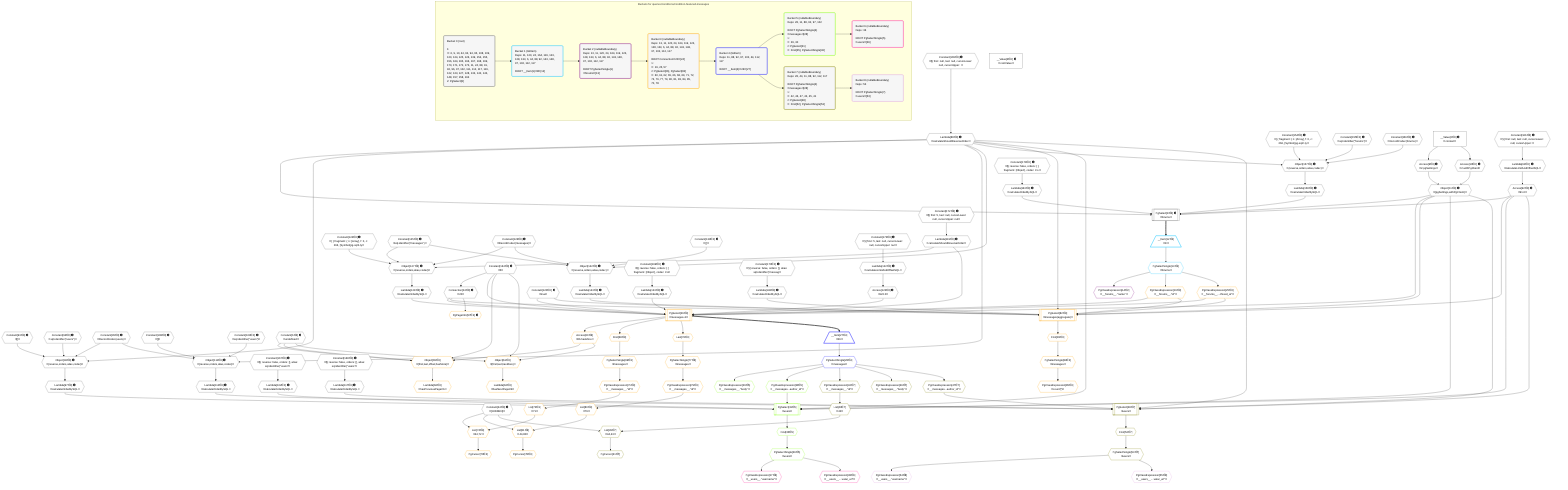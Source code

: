 %%{init: {'themeVariables': { 'fontSize': '12px'}}}%%
graph TD
    classDef path fill:#eee,stroke:#000,color:#000
    classDef plan fill:#fff,stroke-width:1px,color:#000
    classDef itemplan fill:#fff,stroke-width:2px,color:#000
    classDef unbatchedplan fill:#dff,stroke-width:1px,color:#000
    classDef sideeffectplan fill:#fcc,stroke-width:2px,color:#000
    classDef bucket fill:#f6f6f6,color:#000,stroke-width:2px,text-align:left


    %% plan dependencies
    PgSelect8[["PgSelect[8∈0] ➊<br />ᐸforumsᐳ"]]:::plan
    Object11{{"Object[11∈0] ➊<br />ᐸ{pgSettings,withPgClient}ᐳ"}}:::plan
    Lambda88{{"Lambda[88∈0] ➊<br />ᐸcalculateShouldReverseOrderᐳ"}}:::plan
    Access92{{"Access[92∈0] ➊<br />ᐸ91.0ᐳ"}}:::plan
    Lambda158{{"Lambda[158∈0] ➊<br />ᐸcalculateOrderBySQLᐳ"}}:::plan
    Lambda163{{"Lambda[163∈0] ➊<br />ᐸcalculateOrderBySQLᐳ"}}:::plan
    Object11 & Lambda88 & Access92 & Lambda158 & Lambda163 --> PgSelect8
    Object96{{"Object[96∈0] ➊<br />ᐸ{reverse,orders,alias,codec}ᐳ"}}:::plan
    Constant93{{"Constant[93∈0] ➊<br />ᐸ[]ᐳ"}}:::plan
    Constant94{{"Constant[94∈0] ➊<br />ᐸsql.identifier(”users”)ᐳ"}}:::plan
    Constant95{{"Constant[95∈0] ➊<br />ᐸRecordCodec(users)ᐳ"}}:::plan
    Lambda88 & Constant93 & Constant94 & Constant95 --> Object96
    Object111{{"Object[111∈0] ➊<br />ᐸ{reverse,orders,alias,codec}ᐳ"}}:::plan
    Constant108{{"Constant[108∈0] ➊<br />ᐸ[]ᐳ"}}:::plan
    Constant109{{"Constant[109∈0] ➊<br />ᐸsql.identifier(”users”)ᐳ"}}:::plan
    Lambda88 & Constant108 & Constant109 & Constant95 --> Object111
    Object127{{"Object[127∈0] ➊<br />ᐸ{reverse,orders,alias,codec}ᐳ"}}:::plan
    Lambda119{{"Lambda[119∈0] ➊<br />ᐸcalculateShouldReverseOrderᐳ"}}:::plan
    Constant124{{"Constant[124∈0] ➊<br />ᐸ[ { fragment: { n: [Array], f: 0, c: 266, [Symbol(pg-sql2-tyᐳ"}}:::plan
    Constant125{{"Constant[125∈0] ➊<br />ᐸsql.identifier(”messages”)ᐳ"}}:::plan
    Constant126{{"Constant[126∈0] ➊<br />ᐸRecordCodec(messages)ᐳ"}}:::plan
    Lambda119 & Constant124 & Constant125 & Constant126 --> Object127
    Object142{{"Object[142∈0] ➊<br />ᐸ{reverse,orders,alias,codec}ᐳ"}}:::plan
    Constant139{{"Constant[139∈0] ➊<br />ᐸ[]ᐳ"}}:::plan
    Lambda88 & Constant139 & Constant125 & Constant126 --> Object142
    Object157{{"Object[157∈0] ➊<br />ᐸ{reverse,orders,alias,codec}ᐳ"}}:::plan
    Constant154{{"Constant[154∈0] ➊<br />ᐸ[ { fragment: { n: [Array], f: 0, c: 266, [Symbol(pg-sql2-tyᐳ"}}:::plan
    Constant155{{"Constant[155∈0] ➊<br />ᐸsql.identifier(”forums”)ᐳ"}}:::plan
    Constant156{{"Constant[156∈0] ➊<br />ᐸRecordCodec(forums)ᐳ"}}:::plan
    Lambda88 & Constant154 & Constant155 & Constant156 --> Object157
    Access9{{"Access[9∈0] ➊<br />ᐸ2.pgSettingsᐳ"}}:::plan
    Access10{{"Access[10∈0] ➊<br />ᐸ2.withPgClientᐳ"}}:::plan
    Access9 & Access10 --> Object11
    __Value2["__Value[2∈0] ➊<br />ᐸcontextᐳ"]:::plan
    __Value2 --> Access9
    __Value2 --> Access10
    Connection24{{"Connection[24∈0] ➊<br />ᐸ20ᐳ"}}:::plan
    Constant164{{"Constant[164∈0] ➊<br />ᐸ5ᐳ"}}:::plan
    Constant164 --> Connection24
    Constant165{{"Constant[165∈0] ➊<br />ᐸ§{ first: null, last: null, cursorLower: null, cursorUpper: ᐳ"}}:::plan
    Constant165 --> Lambda88
    Lambda91{{"Lambda[91∈0] ➊<br />ᐸcalculateLimitAndOffsetSQLᐳ"}}:::plan
    Constant166{{"Constant[166∈0] ➊<br />ᐸ§{ first: null, last: null, cursorLower: null, cursorUpper: ᐳ"}}:::plan
    Constant166 --> Lambda91
    Lambda91 --> Access92
    Lambda97{{"Lambda[97∈0] ➊<br />ᐸcalculateOrderBySQLᐳ"}}:::plan
    Object96 --> Lambda97
    Lambda102{{"Lambda[102∈0] ➊<br />ᐸcalculateOrderBySQLᐳ"}}:::plan
    Constant167{{"Constant[167∈0] ➊<br />ᐸ§{ reverse: false, orders: [], alias: sql.identifier(”users”ᐳ"}}:::plan
    Constant167 --> Lambda102
    Lambda112{{"Lambda[112∈0] ➊<br />ᐸcalculateOrderBySQLᐳ"}}:::plan
    Object111 --> Lambda112
    Lambda117{{"Lambda[117∈0] ➊<br />ᐸcalculateOrderBySQLᐳ"}}:::plan
    Constant168{{"Constant[168∈0] ➊<br />ᐸ§{ reverse: false, orders: [], alias: sql.identifier(”users”ᐳ"}}:::plan
    Constant168 --> Lambda117
    Constant172{{"Constant[172∈0] ➊<br />ᐸ§{ first: 5, last: null, cursorLower: null, cursorUpper: nulᐳ"}}:::plan
    Constant172 --> Lambda119
    Lambda122{{"Lambda[122∈0] ➊<br />ᐸcalculateLimitAndOffsetSQLᐳ"}}:::plan
    Constant173{{"Constant[173∈0] ➊<br />ᐸ§{ first: 5, last: null, cursorLower: null, cursorUpper: nulᐳ"}}:::plan
    Constant173 --> Lambda122
    Access123{{"Access[123∈0] ➊<br />ᐸ122.0ᐳ"}}:::plan
    Lambda122 --> Access123
    Lambda128{{"Lambda[128∈0] ➊<br />ᐸcalculateOrderBySQLᐳ"}}:::plan
    Object127 --> Lambda128
    Lambda133{{"Lambda[133∈0] ➊<br />ᐸcalculateOrderBySQLᐳ"}}:::plan
    Constant169{{"Constant[169∈0] ➊<br />ᐸ§{ reverse: false, orders: [ { fragment: [Object], codec: Coᐳ"}}:::plan
    Constant169 --> Lambda133
    Lambda143{{"Lambda[143∈0] ➊<br />ᐸcalculateOrderBySQLᐳ"}}:::plan
    Object142 --> Lambda143
    Lambda148{{"Lambda[148∈0] ➊<br />ᐸcalculateOrderBySQLᐳ"}}:::plan
    Constant170{{"Constant[170∈0] ➊<br />ᐸ§{ reverse: false, orders: [], alias: sql.identifier(”messagᐳ"}}:::plan
    Constant170 --> Lambda148
    Object157 --> Lambda158
    Constant171{{"Constant[171∈0] ➊<br />ᐸ§{ reverse: false, orders: [ { fragment: [Object], codec: Coᐳ"}}:::plan
    Constant171 --> Lambda163
    __Value4["__Value[4∈0] ➊<br />ᐸrootValueᐳ"]:::plan
    Constant6{{"Constant[6∈0] ➊<br />ᐸundefinedᐳ"}}:::plan
    Constant44{{"Constant[44∈0] ➊<br />ᐸ[HIDDEN]ᐳ"}}:::plan
    Constant120{{"Constant[120∈0] ➊<br />ᐸtrueᐳ"}}:::plan
    __Item12[/"__Item[12∈1]<br />ᐸ8ᐳ"\]:::itemplan
    PgSelect8 ==> __Item12
    PgSelectSingle13{{"PgSelectSingle[13∈1]<br />ᐸforumsᐳ"}}:::plan
    __Item12 --> PgSelectSingle13
    PgClassExpression14{{"PgClassExpression[14∈2]<br />ᐸ__forums__.”name”ᐳ"}}:::plan
    PgSelectSingle13 --> PgClassExpression14
    PgSelect26[["PgSelect[26∈3]<br />ᐸmessages+1ᐳ"]]:::plan
    PgClassExpression19{{"PgClassExpression[19∈3]<br />ᐸ__forums__.”id”ᐳ"}}:::plan
    PgClassExpression25{{"PgClassExpression[25∈3]<br />ᐸ__forums__...chived_at”ᐳ"}}:::plan
    Object11 & PgClassExpression19 & Constant120 & PgClassExpression25 & Connection24 & Constant164 & Lambda119 & Access123 & Lambda128 & Lambda133 --> PgSelect26
    PgSelect82[["PgSelect[82∈3]<br />ᐸmessages(aggregate)ᐳ"]]:::plan
    Object11 & PgClassExpression19 & Constant120 & PgClassExpression25 & Connection24 & Lambda88 & Access92 & Lambda143 & Lambda148 --> PgSelect82
    Object65{{"Object[65∈3]<br />ᐸ{first,last,offset,hasMore}ᐳ"}}:::plan
    Access60{{"Access[60∈3]<br />ᐸ26.hasMoreᐳ"}}:::plan
    Constant164 & Constant6 & Constant6 & Access60 --> Object65
    Object61{{"Object[61∈3]<br />ᐸ{first,last,hasMore}ᐳ"}}:::plan
    Constant164 & Constant6 & Access60 --> Object61
    List74{{"List[74∈3]<br />ᐸ44,72ᐳ"}}:::plan
    List72{{"List[72∈3]<br />ᐸ71ᐳ"}}:::plan
    Constant44 & List72 --> List74
    List81{{"List[81∈3]<br />ᐸ44,80ᐳ"}}:::plan
    List80{{"List[80∈3]<br />ᐸ79ᐳ"}}:::plan
    Constant44 & List80 --> List81
    PgSelectSingle13 --> PgClassExpression19
    PgSelectSingle13 --> PgClassExpression25
    PgPageInfo57{{"PgPageInfo[57∈3] ➊"}}:::plan
    Connection24 --> PgPageInfo57
    PgSelect26 --> Access60
    Lambda62{{"Lambda[62∈3]<br />ᐸhasNextPageCbᐳ"}}:::plan
    Object61 --> Lambda62
    Lambda66{{"Lambda[66∈3]<br />ᐸhasPreviousPageCbᐳ"}}:::plan
    Object65 --> Lambda66
    First68{{"First[68∈3]"}}:::plan
    PgSelect26 --> First68
    PgSelectSingle69{{"PgSelectSingle[69∈3]<br />ᐸmessagesᐳ"}}:::plan
    First68 --> PgSelectSingle69
    PgCursor70{{"PgCursor[70∈3]"}}:::plan
    List74 --> PgCursor70
    PgClassExpression71{{"PgClassExpression[71∈3]<br />ᐸ__messages__.”id”ᐳ"}}:::plan
    PgSelectSingle69 --> PgClassExpression71
    PgClassExpression71 --> List72
    Last76{{"Last[76∈3]"}}:::plan
    PgSelect26 --> Last76
    PgSelectSingle77{{"PgSelectSingle[77∈3]<br />ᐸmessagesᐳ"}}:::plan
    Last76 --> PgSelectSingle77
    PgCursor78{{"PgCursor[78∈3]"}}:::plan
    List81 --> PgCursor78
    PgClassExpression79{{"PgClassExpression[79∈3]<br />ᐸ__messages__.”id”ᐳ"}}:::plan
    PgSelectSingle77 --> PgClassExpression79
    PgClassExpression79 --> List80
    First83{{"First[83∈3]"}}:::plan
    PgSelect82 --> First83
    PgSelectSingle84{{"PgSelectSingle[84∈3]<br />ᐸmessagesᐳ"}}:::plan
    First83 --> PgSelectSingle84
    PgClassExpression85{{"PgClassExpression[85∈3]<br />ᐸcount(*)ᐳ"}}:::plan
    PgSelectSingle84 --> PgClassExpression85
    __Item27[/"__Item[27∈4]<br />ᐸ26ᐳ"\]:::itemplan
    PgSelect26 ==> __Item27
    PgSelectSingle28{{"PgSelectSingle[28∈4]<br />ᐸmessagesᐳ"}}:::plan
    __Item27 --> PgSelectSingle28
    PgSelect31[["PgSelect[31∈5]<br />ᐸusersᐳ"]]:::plan
    PgClassExpression30{{"PgClassExpression[30∈5]<br />ᐸ__messages...author_id”ᐳ"}}:::plan
    Object11 & PgClassExpression30 & Lambda88 & Access92 & Lambda97 & Lambda102 --> PgSelect31
    PgClassExpression29{{"PgClassExpression[29∈5]<br />ᐸ__messages__.”body”ᐳ"}}:::plan
    PgSelectSingle28 --> PgClassExpression29
    PgSelectSingle28 --> PgClassExpression30
    First35{{"First[35∈5]"}}:::plan
    PgSelect31 --> First35
    PgSelectSingle36{{"PgSelectSingle[36∈5]<br />ᐸusersᐳ"}}:::plan
    First35 --> PgSelectSingle36
    PgClassExpression37{{"PgClassExpression[37∈6]<br />ᐸ__users__.”username”ᐳ"}}:::plan
    PgSelectSingle36 --> PgClassExpression37
    PgClassExpression38{{"PgClassExpression[38∈6]<br />ᐸ__users__....vatar_url”ᐳ"}}:::plan
    PgSelectSingle36 --> PgClassExpression38
    PgSelect48[["PgSelect[48∈7]<br />ᐸusersᐳ"]]:::plan
    PgClassExpression47{{"PgClassExpression[47∈7]<br />ᐸ__messages...author_id”ᐳ"}}:::plan
    Object11 & PgClassExpression47 & Lambda88 & Access92 & Lambda112 & Lambda117 --> PgSelect48
    List45{{"List[45∈7]<br />ᐸ44,43ᐳ"}}:::plan
    List43{{"List[43∈7]<br />ᐸ42ᐳ"}}:::plan
    Constant44 & List43 --> List45
    PgCursor41{{"PgCursor[41∈7]"}}:::plan
    List45 --> PgCursor41
    PgClassExpression42{{"PgClassExpression[42∈7]<br />ᐸ__messages__.”id”ᐳ"}}:::plan
    PgSelectSingle28 --> PgClassExpression42
    PgClassExpression42 --> List43
    PgClassExpression46{{"PgClassExpression[46∈7]<br />ᐸ__messages__.”body”ᐳ"}}:::plan
    PgSelectSingle28 --> PgClassExpression46
    PgSelectSingle28 --> PgClassExpression47
    First52{{"First[52∈7]"}}:::plan
    PgSelect48 --> First52
    PgSelectSingle53{{"PgSelectSingle[53∈7]<br />ᐸusersᐳ"}}:::plan
    First52 --> PgSelectSingle53
    PgClassExpression54{{"PgClassExpression[54∈8]<br />ᐸ__users__.”username”ᐳ"}}:::plan
    PgSelectSingle53 --> PgClassExpression54
    PgClassExpression55{{"PgClassExpression[55∈8]<br />ᐸ__users__....vatar_url”ᐳ"}}:::plan
    PgSelectSingle53 --> PgClassExpression55

    %% define steps

    subgraph "Buckets for queries/conditions/condition-featured-messages"
    Bucket0("Bucket 0 (root)<br /><br />1: <br />ᐳ: 6, 9, 10, 44, 93, 94, 95, 108, 109, 120, 124, 125, 126, 139, 154, 155, 156, 164, 165, 166, 167, 168, 169, 170, 171, 172, 173, 11, 24, 88, 91, 92, 96, 97, 102, 111, 112, 117, 119, 122, 123, 127, 128, 133, 142, 143, 148, 157, 158, 163<br />2: PgSelect[8]"):::bucket
    classDef bucket0 stroke:#696969
    class Bucket0,__Value2,__Value4,Constant6,PgSelect8,Access9,Access10,Object11,Connection24,Constant44,Lambda88,Lambda91,Access92,Constant93,Constant94,Constant95,Object96,Lambda97,Lambda102,Constant108,Constant109,Object111,Lambda112,Lambda117,Lambda119,Constant120,Lambda122,Access123,Constant124,Constant125,Constant126,Object127,Lambda128,Lambda133,Constant139,Object142,Lambda143,Lambda148,Constant154,Constant155,Constant156,Object157,Lambda158,Lambda163,Constant164,Constant165,Constant166,Constant167,Constant168,Constant169,Constant170,Constant171,Constant172,Constant173 bucket0
    Bucket1("Bucket 1 (listItem)<br />Deps: 11, 120, 24, 164, 119, 123, 128, 133, 6, 44, 88, 92, 143, 148, 97, 102, 112, 117<br /><br />ROOT __Item{1}ᐸ8ᐳ[12]"):::bucket
    classDef bucket1 stroke:#00bfff
    class Bucket1,__Item12,PgSelectSingle13 bucket1
    Bucket2("Bucket 2 (nullableBoundary)<br />Deps: 13, 11, 120, 24, 164, 119, 123, 128, 133, 6, 44, 88, 92, 143, 148, 97, 102, 112, 117<br /><br />ROOT PgSelectSingle{1}ᐸforumsᐳ[13]"):::bucket
    classDef bucket2 stroke:#7f007f
    class Bucket2,PgClassExpression14 bucket2
    Bucket3("Bucket 3 (nullableBoundary)<br />Deps: 13, 11, 120, 24, 164, 119, 123, 128, 133, 6, 44, 88, 92, 143, 148, 97, 102, 112, 117<br /><br />ROOT Connectionᐸ20ᐳ[24]<br />1: <br />ᐳ: 19, 25, 57<br />2: PgSelect[26], PgSelect[82]<br />ᐳ: 60, 61, 62, 65, 66, 68, 69, 71, 72, 74, 76, 77, 79, 80, 81, 83, 84, 85, 70, 78"):::bucket
    classDef bucket3 stroke:#ffa500
    class Bucket3,PgClassExpression19,PgClassExpression25,PgSelect26,PgPageInfo57,Access60,Object61,Lambda62,Object65,Lambda66,First68,PgSelectSingle69,PgCursor70,PgClassExpression71,List72,List74,Last76,PgSelectSingle77,PgCursor78,PgClassExpression79,List80,List81,PgSelect82,First83,PgSelectSingle84,PgClassExpression85 bucket3
    Bucket4("Bucket 4 (listItem)<br />Deps: 11, 88, 92, 97, 102, 44, 112, 117<br /><br />ROOT __Item{4}ᐸ26ᐳ[27]"):::bucket
    classDef bucket4 stroke:#0000ff
    class Bucket4,__Item27,PgSelectSingle28 bucket4
    Bucket5("Bucket 5 (nullableBoundary)<br />Deps: 28, 11, 88, 92, 97, 102<br /><br />ROOT PgSelectSingle{4}ᐸmessagesᐳ[28]<br />1: <br />ᐳ: 29, 30<br />2: PgSelect[31]<br />ᐳ: First[35], PgSelectSingle[36]"):::bucket
    classDef bucket5 stroke:#7fff00
    class Bucket5,PgClassExpression29,PgClassExpression30,PgSelect31,First35,PgSelectSingle36 bucket5
    Bucket6("Bucket 6 (nullableBoundary)<br />Deps: 36<br /><br />ROOT PgSelectSingle{5}ᐸusersᐳ[36]"):::bucket
    classDef bucket6 stroke:#ff1493
    class Bucket6,PgClassExpression37,PgClassExpression38 bucket6
    Bucket7("Bucket 7 (nullableBoundary)<br />Deps: 28, 44, 11, 88, 92, 112, 117<br /><br />ROOT PgSelectSingle{4}ᐸmessagesᐳ[28]<br />1: <br />ᐳ: 42, 46, 47, 43, 45, 41<br />2: PgSelect[48]<br />ᐳ: First[52], PgSelectSingle[53]"):::bucket
    classDef bucket7 stroke:#808000
    class Bucket7,PgCursor41,PgClassExpression42,List43,List45,PgClassExpression46,PgClassExpression47,PgSelect48,First52,PgSelectSingle53 bucket7
    Bucket8("Bucket 8 (nullableBoundary)<br />Deps: 53<br /><br />ROOT PgSelectSingle{7}ᐸusersᐳ[53]"):::bucket
    classDef bucket8 stroke:#dda0dd
    class Bucket8,PgClassExpression54,PgClassExpression55 bucket8
    Bucket0 --> Bucket1
    Bucket1 --> Bucket2
    Bucket2 --> Bucket3
    Bucket3 --> Bucket4
    Bucket4 --> Bucket5 & Bucket7
    Bucket5 --> Bucket6
    Bucket7 --> Bucket8
    end